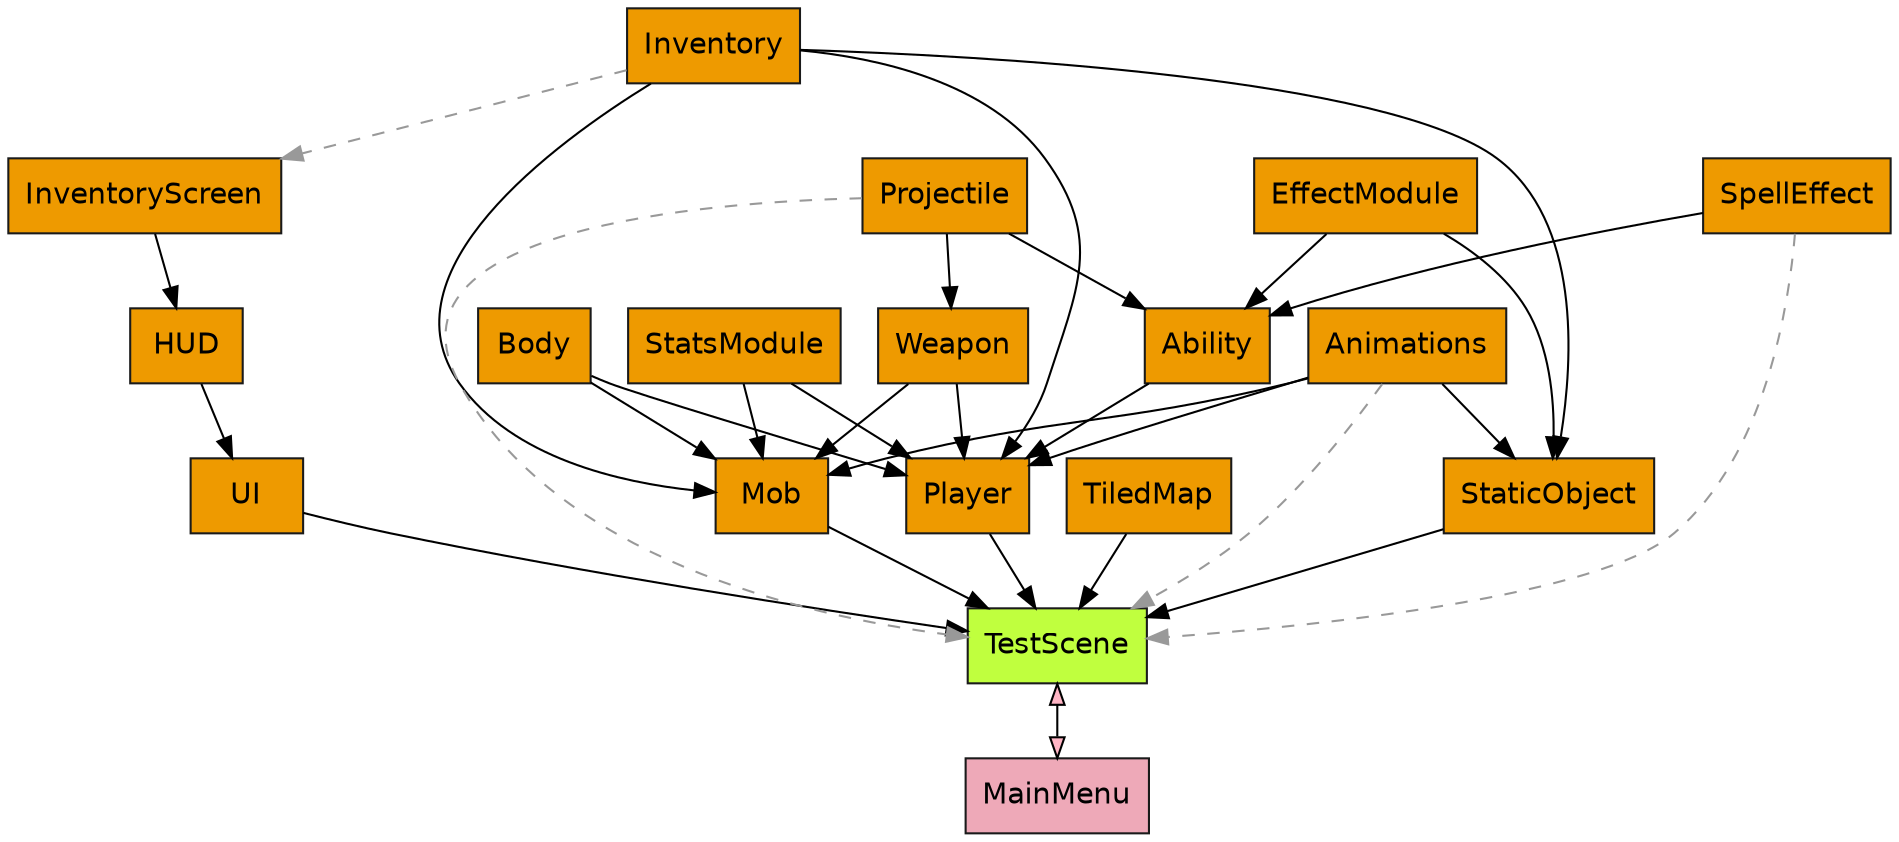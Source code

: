 digraph {
    graph [fontname="helvetica", fillcolor="orange2"]
    node [
        shape="box",
        fontname="helvetica",
        style=filled,
        fillcolor="orange2", color="grey10"
    ]
    # label="Scene instancing layout"
    root[label="TestScene", fillcolor="olivedrab1"]
    MainMenu[fillcolor="pink2"]
    Body -> Player -> root
    Body -> Mob -> root
    Weapon -> Mob
	Weapon -> Player
    InventoryScreen -> HUD
    Inventory -> StaticObject
    Inventory -> InventoryScreen [color="grey60", style=dashed]
    Inventory -> Player
    Inventory -> Mob
    Ability -> Player
    StatsModule -> Player
    StatsModule -> Mob
    EffectModule -> Ability
    EffectModule -> StaticObject
    # EffectModule -> StatsModule [color="grey60", style=dashed]
    Animations -> Player
    Animations -> Mob
    Animations -> StaticObject
    Animations -> root [color="grey60", style=dashed]
    TiledMap -> root
    HUD -> UI -> root
    StaticObject -> root
    Projectile -> Weapon
    Projectile -> Ability
    SpellEffect -> Ability
    Projectile -> root [color="grey60", style=dashed]
    SpellEffect -> root [color="grey60", style=dashed]
    root -> MainMenu [dir=both, fillcolor="pink1"]
}
